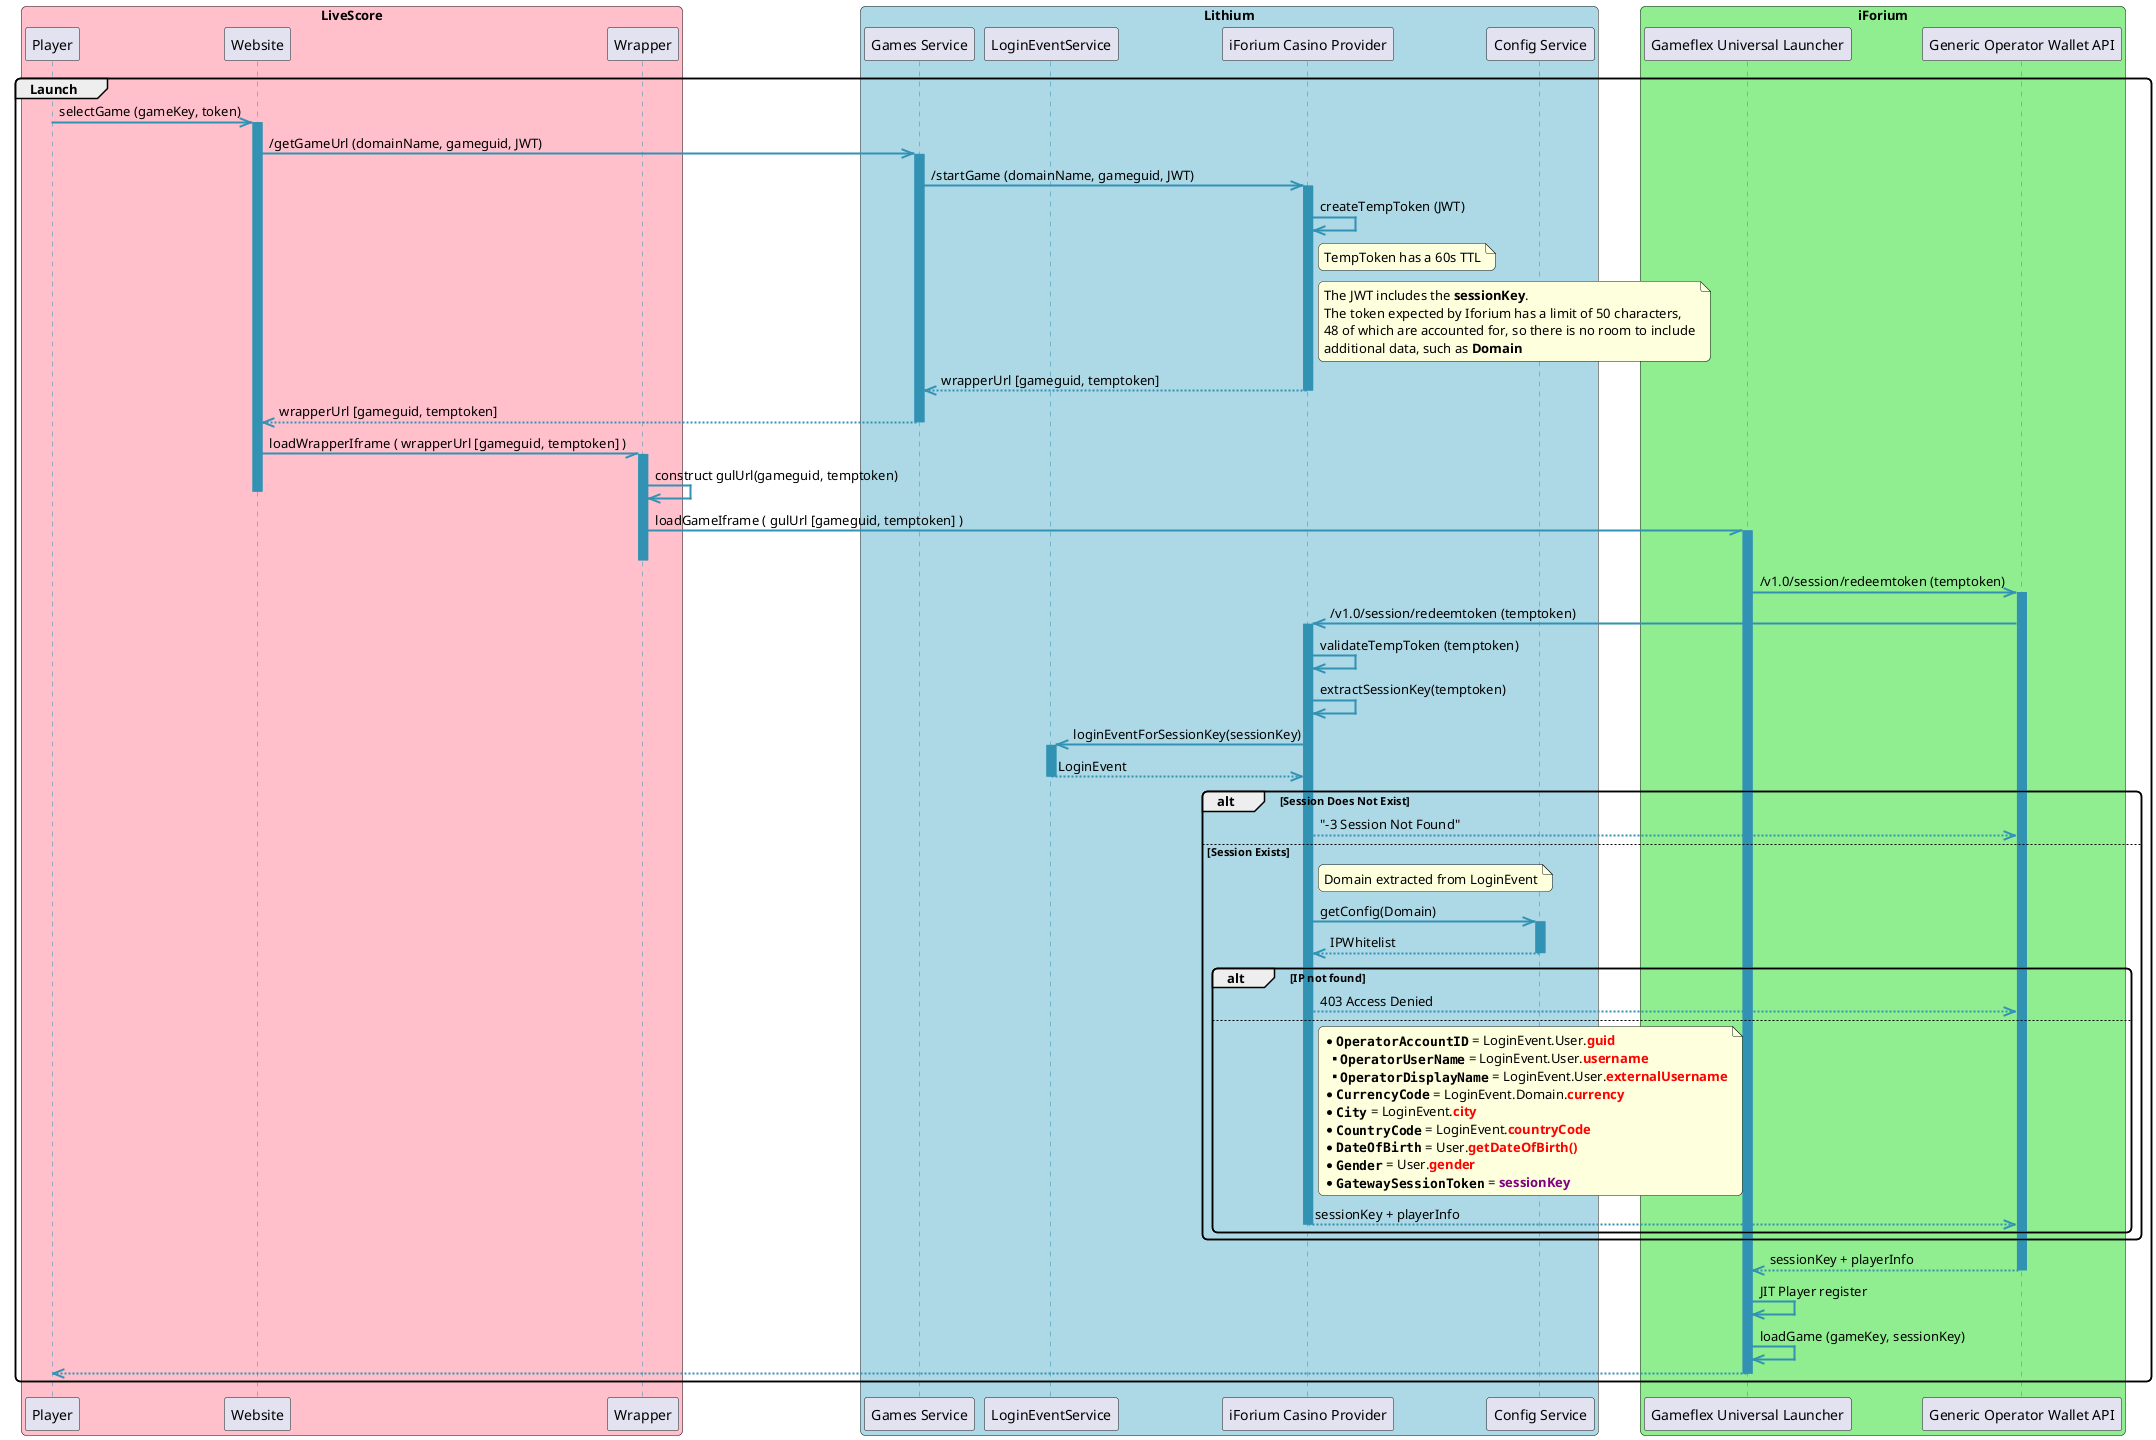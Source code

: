 .Start / Demo Game Sequence
[plantuml]
----
@startuml

    box "LiveScore" #pink
        participant "Player" as player
        participant "Website" as website
        participant "Wrapper" as wrapper
    end box

    box "Lithium" #LightBlue
        participant "Games Service" as games
        participant "LoginEventService" as login
        participant "iForium Casino Provider" as provider
        participant "Config Service" as config

    end box

    box "iForium" #LightGreen
       participant "Gameflex Universal Launcher" as gul
       participant "Generic Operator Wallet API" as ggo
    end box

    skinparam handwritten false
    skinparam backgroundColor transparent
    skinparam roundcorner 10
    skinparam BoxPadding 20

    skinparam sequence {

        ArrowColor 3292b4
        ArrowThickness 2

        LifeLineBorderColor 3292b4
        LifeLineBackgroundColor #3292b4

        ParticipantBorderColor 3292b4
        ParticipantBackgroundColor 3292b4
        ParticipantFontName Arial
        ParticipantFontSize 17
        ParticipantFontColor white

        ActorBorderColor 3292b4
        ActorBackgroundColor aqua
        ActorFontColor 3292b4
        ActorFontSize 17
        ActorFontName Arial
    }

    group Launch
        player ->> website ++: selectGame (gameKey, token)

            website ->> games ++ : /getGameUrl (domainName, gameguid, JWT)

                games ->> provider ++ : /startGame (domainName, gameguid, JWT)

                    provider ->> provider : createTempToken (JWT)
                    note right of provider : TempToken has a 60s TTL
                    note right of provider
                        The JWT includes the **sessionKey**.
                        The token expected by Iforium has a limit of 50 characters,
                        48 of which are accounted for, so there is no room to include
                        additional data, such as **Domain**
                    end note
                    provider -->> games -- : wrapperUrl [gameguid, temptoken]

                games -->> website --: wrapperUrl [gameguid, temptoken]

            website -// wrapper ++ : loadWrapperIframe ( wrapperUrl [gameguid, temptoken] )
            wrapper ->> wrapper : construct gulUrl(gameguid, temptoken)
            deactivate website

                wrapper -// gul ++ : loadGameIframe ( gulUrl [gameguid, temptoken] )
                    deactivate wrapper
                    gul ->> ggo ++ : /v1.0/session/redeemtoken (temptoken)
                        ggo ->> provider ++ : /v1.0/session/redeemtoken (temptoken)

                            provider ->> provider : validateTempToken (temptoken)
                            provider ->> provider : extractSessionKey(temptoken)

                            provider ->> login ++ : loginEventForSessionKey(sessionKey)
                            login -->> provider -- : LoginEvent

                            alt Session Does Not Exist

                                provider -->> ggo : "-3 Session Not Found"

                            else Session Exists
'                            group Access Control
                                note right of provider: Domain extracted from LoginEvent
                                provider ->> config ++: getConfig(Domain)
                                config -->> provider --: IPWhitelist
                                alt IP not found
                                    provider -->> ggo : 403 Access Denied
                                else
                                    note right of provider
                                        * **""OperatorAccountID""** = LoginEvent.User.**<color red>guid</color>**
                                        ** **""OperatorUserName""** = LoginEvent.User.**<color red>username</color>**
                                        ** **""OperatorDisplayName""** = LoginEvent.User.**<color red>externalUsername</color>**
                                        * **""CurrencyCode""** = LoginEvent.Domain.**<color red>currency</color>**
                                        * **""City""** = LoginEvent.**<color red>city</color>**
                                        * **""CountryCode""** = LoginEvent.**<color red>countryCode</color>**
                                        * **""DateOfBirth""** = User.**<color red>getDateOfBirth()</color>**
                                        * **""Gender""** = User.**<color red>gender</color>**
                                        * **""GatewaySessionToken""** = **<color purple>sessionKey</color>**
                                    end note
                                    provider -->> ggo -- : sessionKey + playerInfo
                                end

                            end


                    ggo -->> gul -- : sessionKey + playerInfo
                    gul ->> gul: JIT Player register
                    gul ->> gul: loadGame (gameKey, sessionKey)
                    gul -->> player --:

    end group

@enduml
----